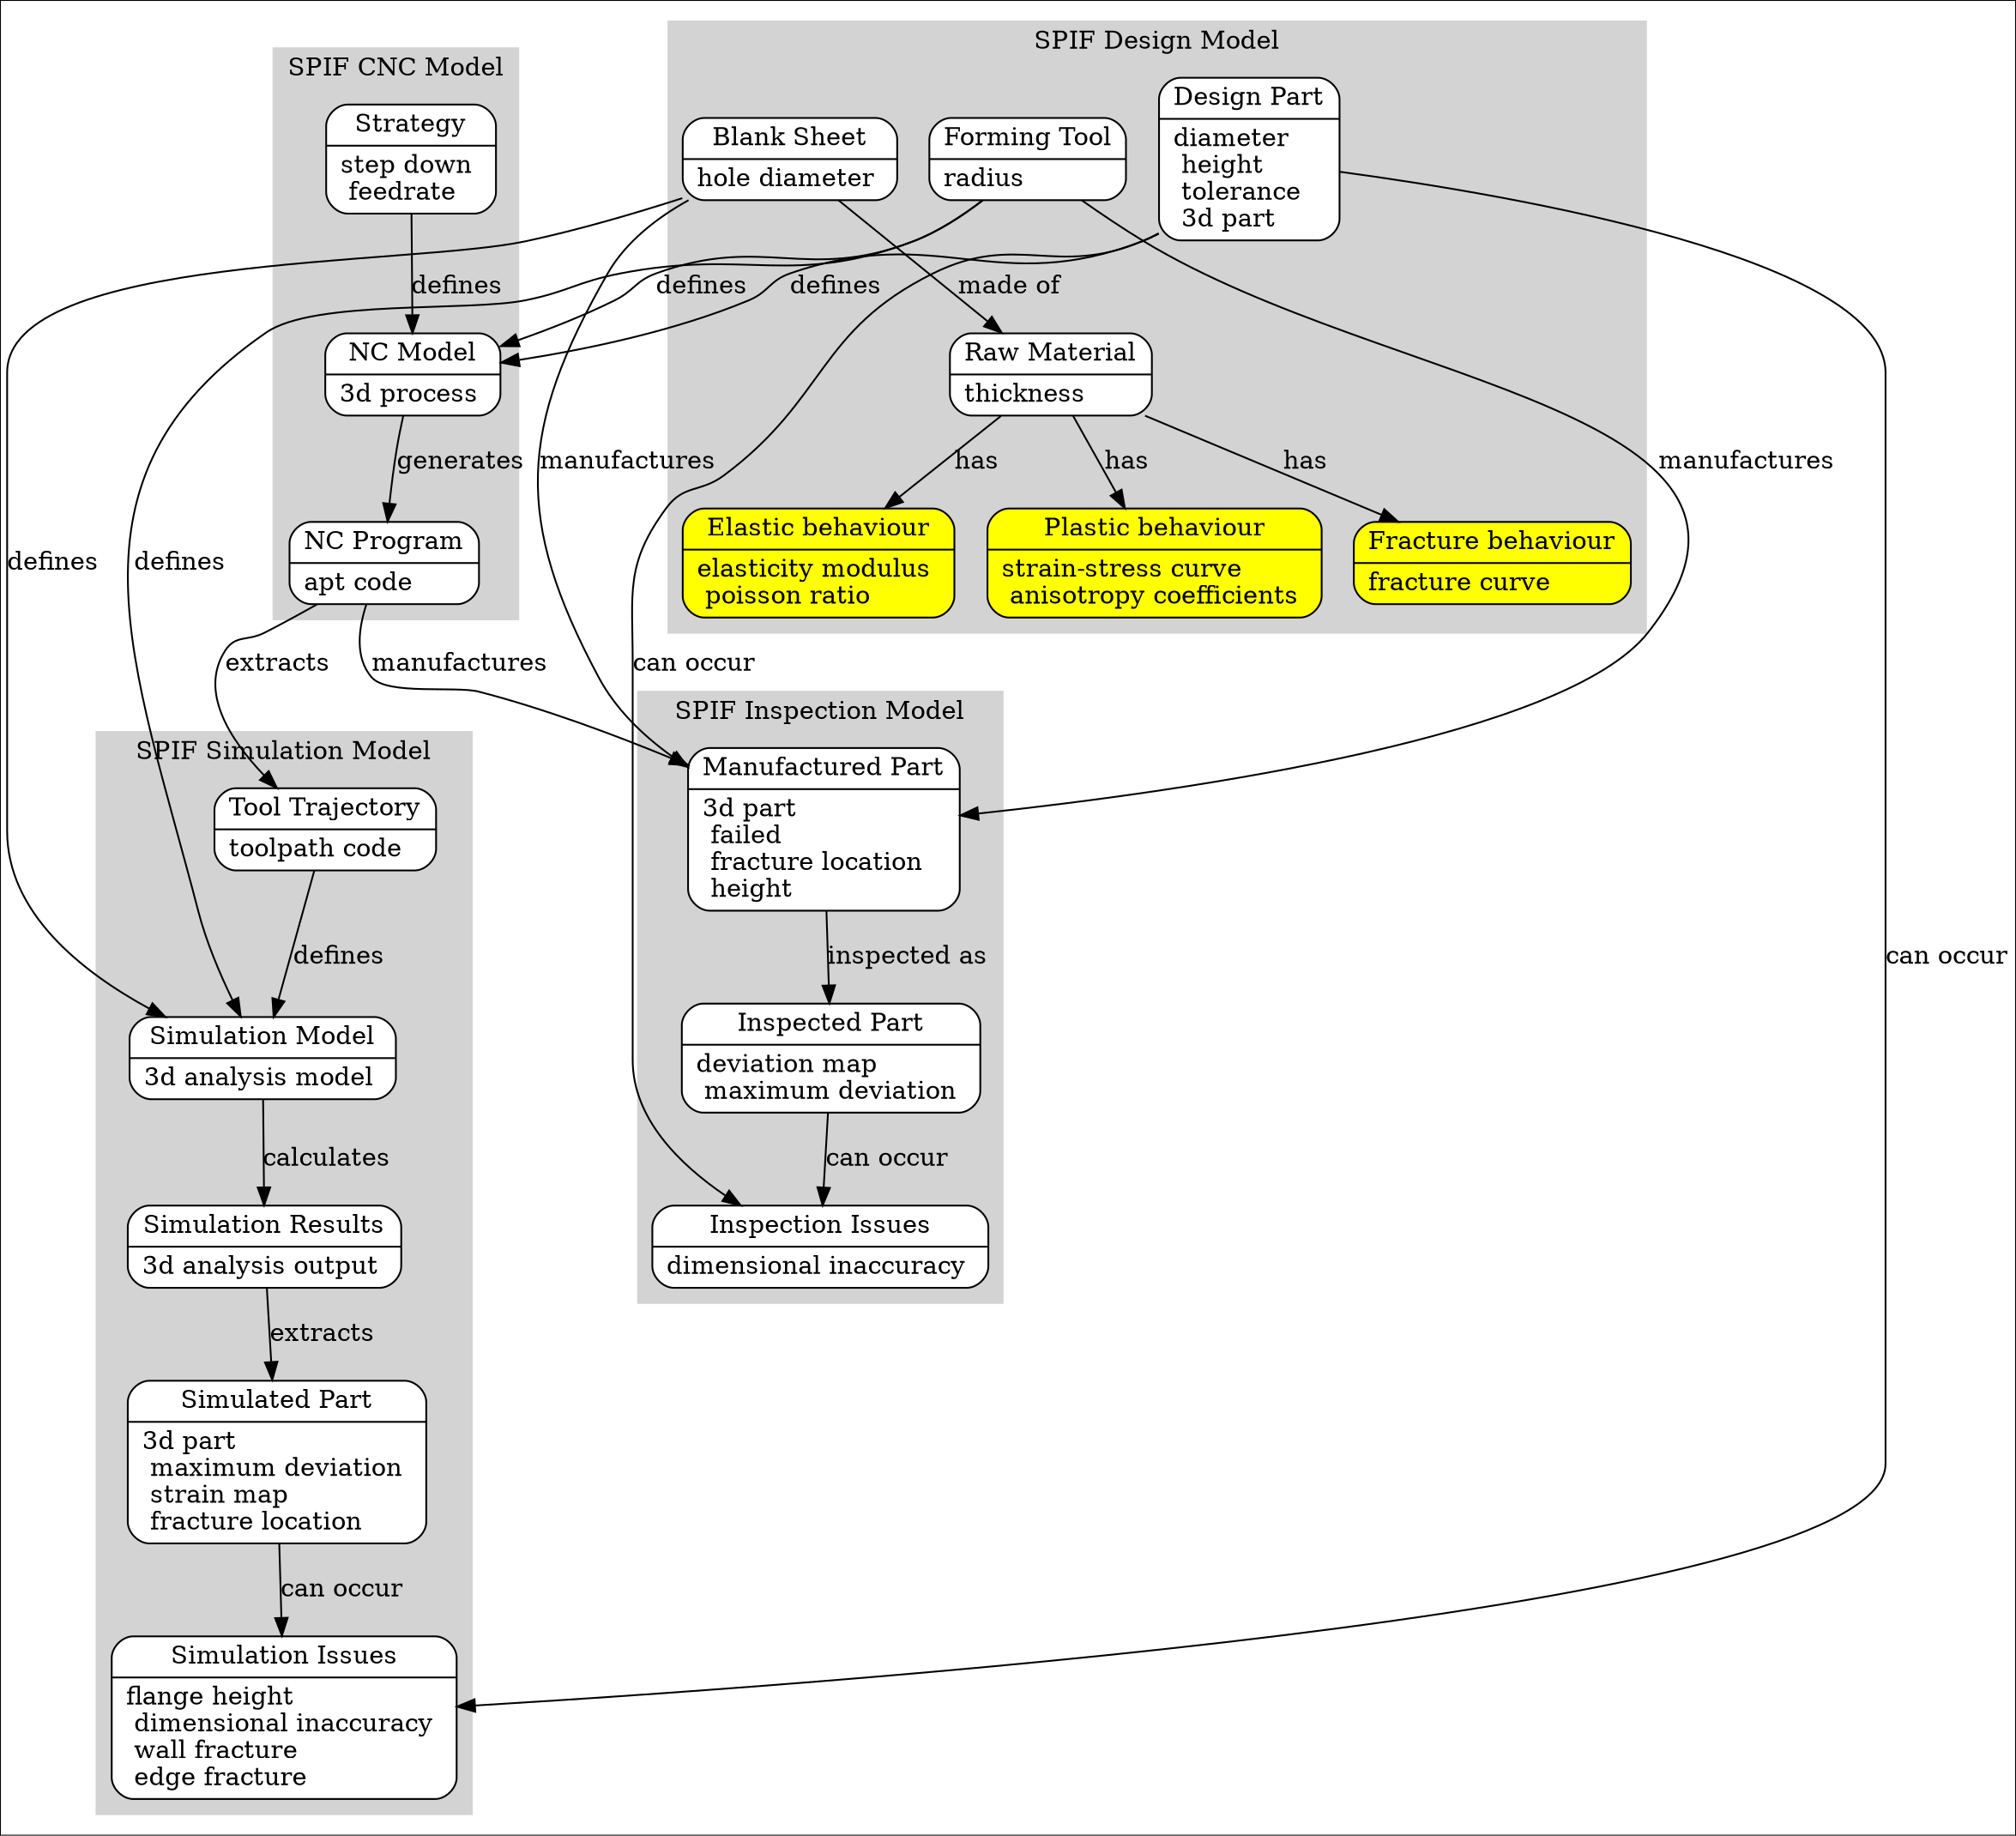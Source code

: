 digraph datamodel {
    colorscheme=pastel19
    node [shape=record, style="filled, rounded", fillcolor=white, color=black]

/* DATA MODEL */

    /* SPIF Design Model */
    subgraph clusterParts {
        label="SPIF Design Model"; style=filled; color=lightgrey;

        blank [label="Blank Sheet"]
        raw [label="Raw Material"]
        part [label="Design Part"]
        tool [label="Forming Tool"]
    }
    blank -> raw [label="made of"]

    /* SPIF CNC Model */
    subgraph clusterNC {
        label="SPIF CNC Model"; style=filled; color=lightgrey;

        strategy [label="Strategy"]
        program [label="NC Program"]
        nc [label="NC Model"]
    }

    /* SPIF Simulation Model */
    subgraph clustersimulation {
        label="SPIF Simulation Model"; style=filled; color=lightgrey;

        path [label="Tool Trajectory"]
        sim_model [label="Simulation Model"]
        sim_res [label="Simulation Results"]
        part_sim [label="Simulated Part"]
        iss_sim [label="Simulation Issues"]
    }

    /* SPIF Inspection Model */
    subgraph clusterinspection {
        label="SPIF Inspection Model"; style=filled; color=lightgrey;

        part_manuf [label="Manufactured Part"]
        part_insp [label="Inspected Part"]
        iss_insp [label="Inspection Issues"]
    }

    /* Global relations */
    {part, tool, strategy} -> nc [label="defines"]
    nc -> program [label="generates"]
    {blank, tool, path} -> sim_model [label="defines"]
    sim_model -> sim_res [label="calculates"]
    sim_res -> part_sim [label="extracts"]
    program -> path [label="extracts"]
    {part, part_sim} -> iss_sim [label="can occur"]
    {blank, tool, program} -> part_manuf [label="manufactures"]
    part_manuf -> part_insp [label="inspected as"]
    {part, part_insp} -> iss_insp [label="can occur"]


/* ENRICH DATA MODEL: NEW OBJECTS AND ATTRIBUTES */
// node format: "{<class> | <attribute> \l<attribute> \l<attribute> ... \l}"

    node [fillcolor=yellow1]

    /* SPIF Design Model */
    subgraph clusterParts {
        blank [label="{Blank Sheet | hole diameter \l}"]
        raw [label="{Raw Material | thickness \l}"]
        part [label="{Design Part | diameter \l height \l tolerance \l 3d part \l}"]
        tool [label="{Forming Tool | radius \l}"]

        elastic [label="{Elastic behaviour | elasticity modulus \l poisson ratio \l}"]
        plastic [label="{Plastic behaviour | strain-stress curve \l anisotropy coefficients \l}"]
        fracture [label="{Fracture behaviour | fracture curve \l}"]
    }
    raw -> {elastic, plastic, fracture} [label="has"]

    /* SPIF CNC Model */
    subgraph clusterNC {
        strategy [label="{Strategy | step down \l feedrate \l}"]
        program [label="{NC Program | apt code \l}"]
        nc [label="{NC Model | 3d process \l}"]
    }

    /* SPIF Simulation Model */
    subgraph clustersimulation {
        path [label="{Tool Trajectory | toolpath code \l}"]
        sim_model [label="{Simulation Model | 3d analysis model \l}"]
        sim_res [label="{Simulation Results | 3d analysis output \l}"]
        part_sim [label="{Simulated Part | 3d part \l maximum deviation \l strain map \l fracture location \l}"]
        iss_sim [label="{Simulation Issues | flange height \l dimensional inaccuracy \l wall fracture \l edge fracture \l}"]
    }

    /* SPIF Inspection Model */
    subgraph clusterinspection {
        part_manuf [label="{Manufactured Part | 3d part \l failed \l fracture location \l height \l}"]
        part_insp [label="{Inspected Part | deviation map \l maximum deviation \l}"]
        iss_insp [label="{Inspection Issues | dimensional inaccuracy \l}"]
    }
}

